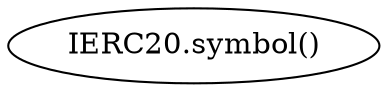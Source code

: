 digraph "" {
	graph [bb="0,0,159.94,36"];
	node [label="\N"];
	"IERC20.symbol()"	 [height=0.5,
		pos="79.969,18",
		width=2.2214];
}
digraph "" {
	graph [bb="0,0,159.94,36"];
	node [label="\N"];
	"IERC20.symbol()"	 [height=0.5,
		pos="79.969,18",
		width=2.2214];
}
digraph "" {
	graph [bb="0,0,159.94,36"];
	node [label="\N"];
	"IERC20.symbol()"	 [height=0.5,
		pos="79.969,18",
		width=2.2214];
}
digraph "" {
	graph [bb="0,0,159.94,36"];
	node [label="\N"];
	"IERC20.symbol()"	 [height=0.5,
		pos="79.969,18",
		width=2.2214];
}
digraph "" {
	graph [bb="0,0,159.94,36"];
	node [label="\N"];
	"IERC20.symbol()"	 [height=0.5,
		pos="79.969,18",
		width=2.2214];
}
